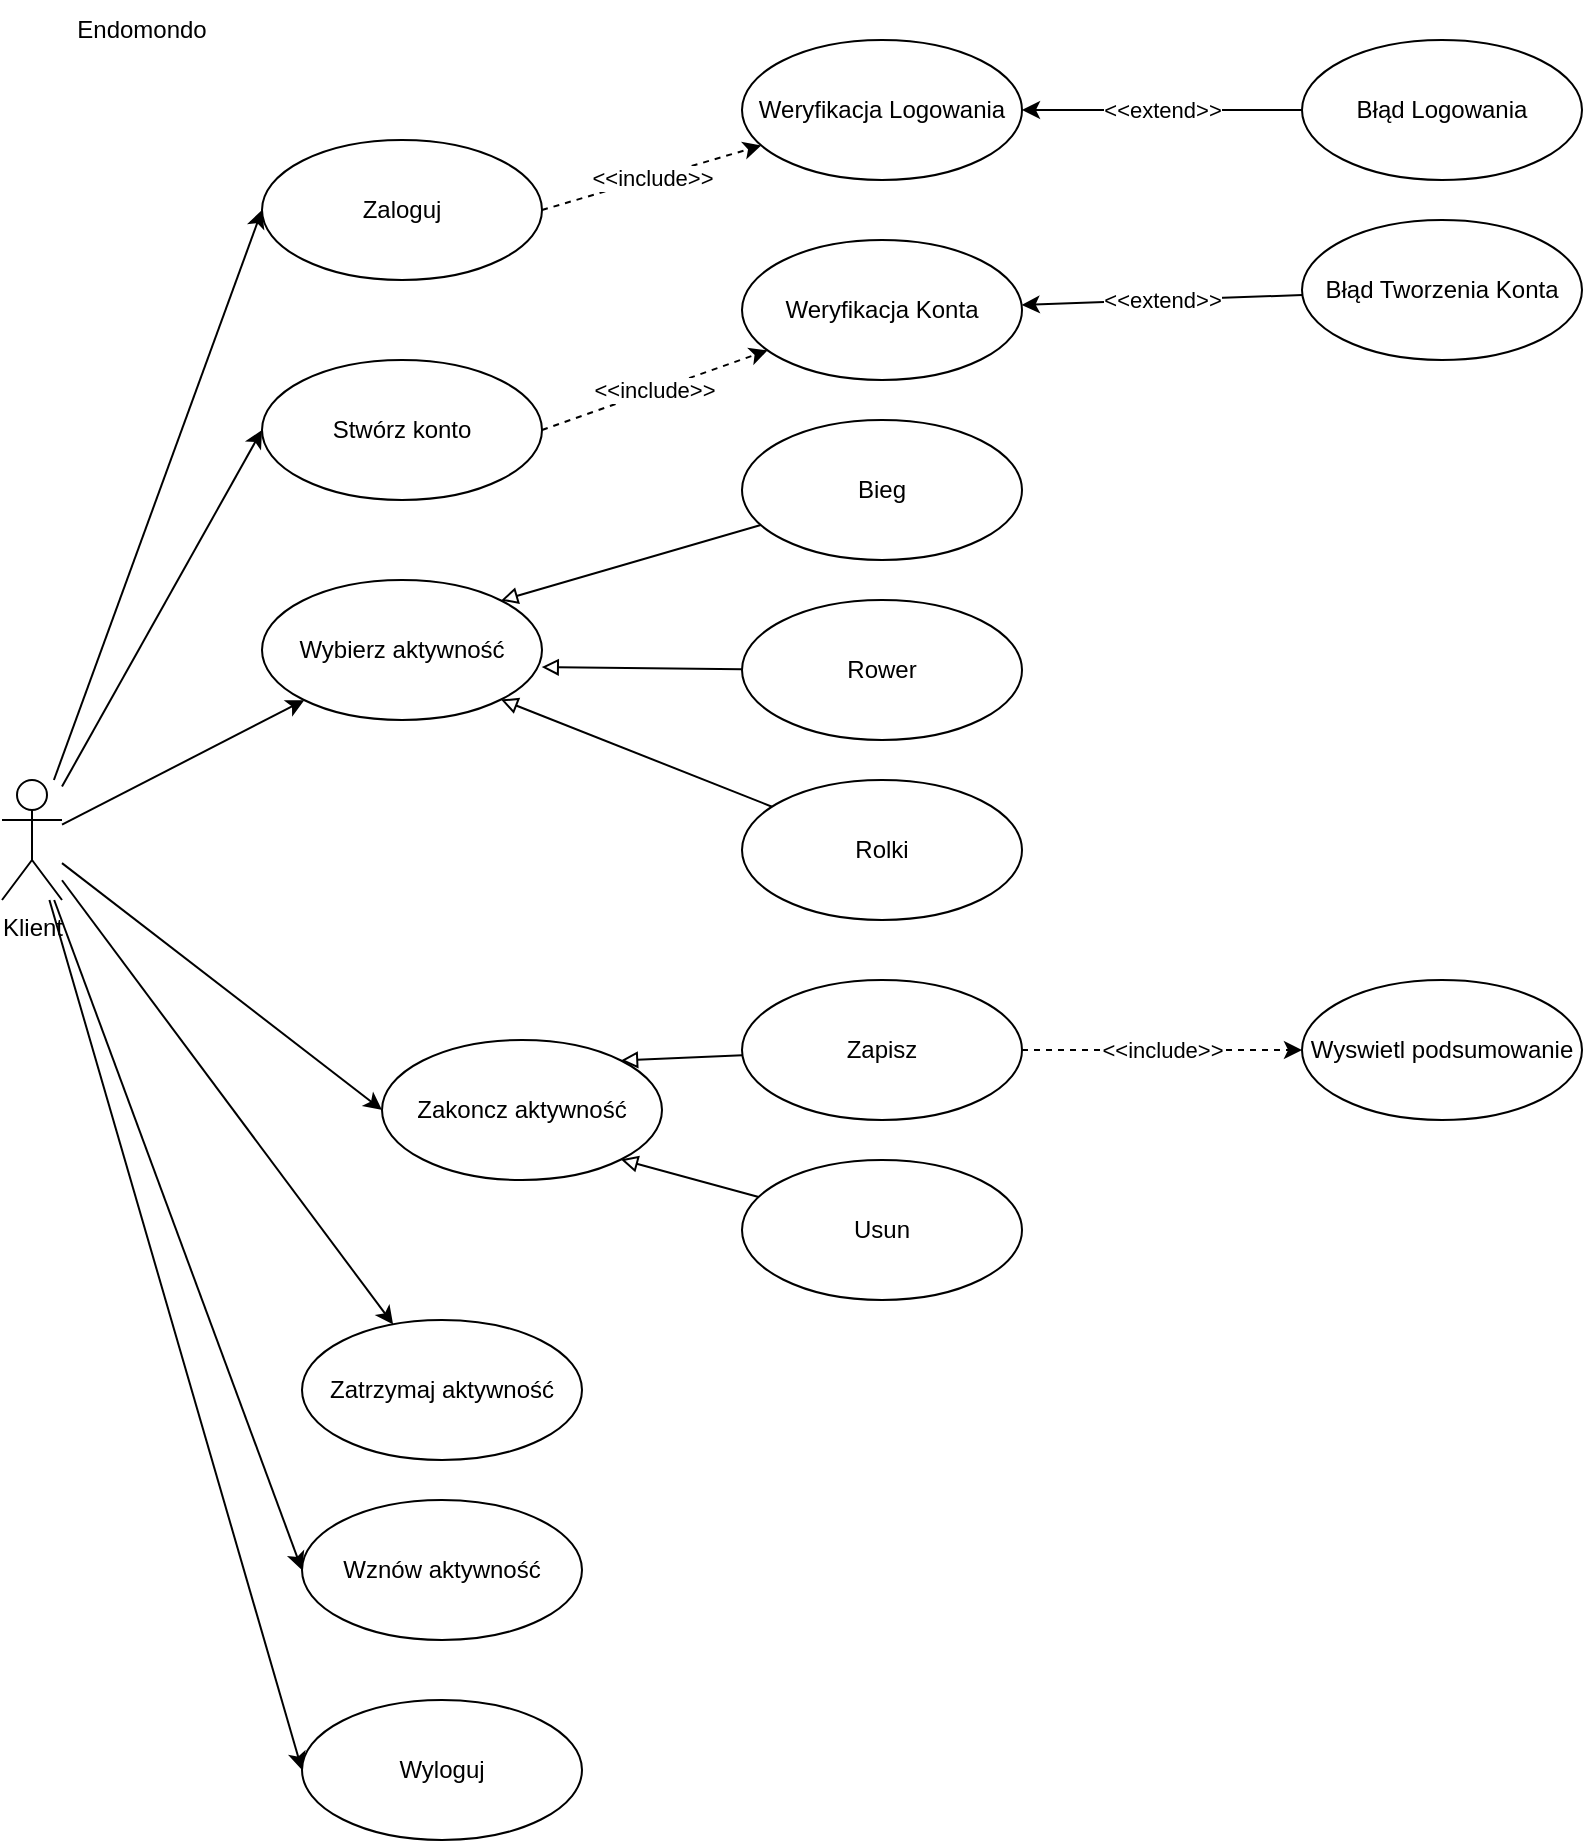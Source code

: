<mxfile version="22.0.8" type="github">
  <diagram name="Page-1" id="OJZ6qrbvp8AO6G9IM-0e">
    <mxGraphModel dx="949" dy="822" grid="1" gridSize="10" guides="1" tooltips="1" connect="1" arrows="1" fold="1" page="1" pageScale="1" pageWidth="827" pageHeight="1169" math="0" shadow="0">
      <root>
        <mxCell id="0" />
        <mxCell id="1" parent="0" />
        <mxCell id="ofrbrOU6WuKqBwXCUQYt-1" value="Endomondo" style="text;strokeColor=none;align=center;fillColor=none;html=1;verticalAlign=middle;whiteSpace=wrap;rounded=0;" vertex="1" parent="1">
          <mxGeometry x="10" y="10" width="140" height="30" as="geometry" />
        </mxCell>
        <mxCell id="ofrbrOU6WuKqBwXCUQYt-23" value="&amp;lt;&amp;lt;include&amp;gt;&amp;gt;" style="rounded=0;orthogonalLoop=1;jettySize=auto;html=1;dashed=1;exitX=1;exitY=0.5;exitDx=0;exitDy=0;" edge="1" parent="1" source="ofrbrOU6WuKqBwXCUQYt-2" target="ofrbrOU6WuKqBwXCUQYt-22">
          <mxGeometry x="-0.006" relative="1" as="geometry">
            <mxPoint as="offset" />
          </mxGeometry>
        </mxCell>
        <mxCell id="ofrbrOU6WuKqBwXCUQYt-2" value="Zaloguj" style="ellipse;whiteSpace=wrap;html=1;" vertex="1" parent="1">
          <mxGeometry x="140" y="80" width="140" height="70" as="geometry" />
        </mxCell>
        <mxCell id="ofrbrOU6WuKqBwXCUQYt-13" value="" style="rounded=0;orthogonalLoop=1;jettySize=auto;html=1;entryX=0;entryY=0.5;entryDx=0;entryDy=0;" edge="1" parent="1" source="ofrbrOU6WuKqBwXCUQYt-3" target="ofrbrOU6WuKqBwXCUQYt-2">
          <mxGeometry relative="1" as="geometry" />
        </mxCell>
        <mxCell id="ofrbrOU6WuKqBwXCUQYt-15" value="" style="rounded=0;orthogonalLoop=1;jettySize=auto;html=1;" edge="1" parent="1" source="ofrbrOU6WuKqBwXCUQYt-3" target="ofrbrOU6WuKqBwXCUQYt-8">
          <mxGeometry relative="1" as="geometry" />
        </mxCell>
        <mxCell id="ofrbrOU6WuKqBwXCUQYt-16" value="" style="rounded=0;orthogonalLoop=1;jettySize=auto;html=1;" edge="1" parent="1" source="ofrbrOU6WuKqBwXCUQYt-3" target="ofrbrOU6WuKqBwXCUQYt-9">
          <mxGeometry relative="1" as="geometry" />
        </mxCell>
        <mxCell id="ofrbrOU6WuKqBwXCUQYt-33" style="rounded=0;orthogonalLoop=1;jettySize=auto;html=1;entryX=0;entryY=0.5;entryDx=0;entryDy=0;" edge="1" parent="1" source="ofrbrOU6WuKqBwXCUQYt-3" target="ofrbrOU6WuKqBwXCUQYt-32">
          <mxGeometry relative="1" as="geometry" />
        </mxCell>
        <mxCell id="ofrbrOU6WuKqBwXCUQYt-40" style="rounded=0;orthogonalLoop=1;jettySize=auto;html=1;entryX=0;entryY=0.5;entryDx=0;entryDy=0;" edge="1" parent="1" source="ofrbrOU6WuKqBwXCUQYt-3" target="ofrbrOU6WuKqBwXCUQYt-11">
          <mxGeometry relative="1" as="geometry" />
        </mxCell>
        <mxCell id="ofrbrOU6WuKqBwXCUQYt-46" style="rounded=0;orthogonalLoop=1;jettySize=auto;html=1;entryX=0;entryY=0.5;entryDx=0;entryDy=0;" edge="1" parent="1" source="ofrbrOU6WuKqBwXCUQYt-3" target="ofrbrOU6WuKqBwXCUQYt-45">
          <mxGeometry relative="1" as="geometry" />
        </mxCell>
        <mxCell id="ofrbrOU6WuKqBwXCUQYt-48" style="rounded=0;orthogonalLoop=1;jettySize=auto;html=1;entryX=0;entryY=0.5;entryDx=0;entryDy=0;" edge="1" parent="1" source="ofrbrOU6WuKqBwXCUQYt-3" target="ofrbrOU6WuKqBwXCUQYt-47">
          <mxGeometry relative="1" as="geometry" />
        </mxCell>
        <mxCell id="ofrbrOU6WuKqBwXCUQYt-3" value="Klient" style="shape=umlActor;verticalLabelPosition=bottom;verticalAlign=top;html=1;outlineConnect=0;" vertex="1" parent="1">
          <mxGeometry x="10" y="400" width="30" height="60" as="geometry" />
        </mxCell>
        <mxCell id="ofrbrOU6WuKqBwXCUQYt-8" value="Zatrzymaj aktywność" style="ellipse;whiteSpace=wrap;html=1;" vertex="1" parent="1">
          <mxGeometry x="160" y="670" width="140" height="70" as="geometry" />
        </mxCell>
        <mxCell id="ofrbrOU6WuKqBwXCUQYt-9" value="Wybierz aktywność" style="ellipse;whiteSpace=wrap;html=1;" vertex="1" parent="1">
          <mxGeometry x="140" y="300" width="140" height="70" as="geometry" />
        </mxCell>
        <mxCell id="ofrbrOU6WuKqBwXCUQYt-11" value="Zakoncz aktywność" style="ellipse;whiteSpace=wrap;html=1;" vertex="1" parent="1">
          <mxGeometry x="200" y="530" width="140" height="70" as="geometry" />
        </mxCell>
        <mxCell id="ofrbrOU6WuKqBwXCUQYt-22" value="Weryfikacja Logowania" style="ellipse;whiteSpace=wrap;html=1;" vertex="1" parent="1">
          <mxGeometry x="380" y="30" width="140" height="70" as="geometry" />
        </mxCell>
        <mxCell id="ofrbrOU6WuKqBwXCUQYt-25" value="&amp;lt;&amp;lt;extend&amp;gt;&amp;gt;" style="rounded=0;orthogonalLoop=1;jettySize=auto;html=1;" edge="1" parent="1" source="ofrbrOU6WuKqBwXCUQYt-24" target="ofrbrOU6WuKqBwXCUQYt-22">
          <mxGeometry relative="1" as="geometry" />
        </mxCell>
        <mxCell id="ofrbrOU6WuKqBwXCUQYt-24" value="Błąd Logowania" style="ellipse;whiteSpace=wrap;html=1;" vertex="1" parent="1">
          <mxGeometry x="660" y="30" width="140" height="70" as="geometry" />
        </mxCell>
        <mxCell id="ofrbrOU6WuKqBwXCUQYt-28" style="rounded=0;orthogonalLoop=1;jettySize=auto;html=1;entryX=1;entryY=0;entryDx=0;entryDy=0;endArrow=block;endFill=0;" edge="1" parent="1" source="ofrbrOU6WuKqBwXCUQYt-26" target="ofrbrOU6WuKqBwXCUQYt-9">
          <mxGeometry relative="1" as="geometry" />
        </mxCell>
        <mxCell id="ofrbrOU6WuKqBwXCUQYt-26" value="Bieg" style="ellipse;whiteSpace=wrap;html=1;" vertex="1" parent="1">
          <mxGeometry x="380" y="220" width="140" height="70" as="geometry" />
        </mxCell>
        <mxCell id="ofrbrOU6WuKqBwXCUQYt-29" style="rounded=0;orthogonalLoop=1;jettySize=auto;html=1;endArrow=block;endFill=0;entryX=0.999;entryY=0.622;entryDx=0;entryDy=0;entryPerimeter=0;" edge="1" parent="1" source="ofrbrOU6WuKqBwXCUQYt-27" target="ofrbrOU6WuKqBwXCUQYt-9">
          <mxGeometry relative="1" as="geometry">
            <mxPoint x="280" y="325" as="targetPoint" />
          </mxGeometry>
        </mxCell>
        <mxCell id="ofrbrOU6WuKqBwXCUQYt-27" value="Rower" style="ellipse;whiteSpace=wrap;html=1;" vertex="1" parent="1">
          <mxGeometry x="380" y="310" width="140" height="70" as="geometry" />
        </mxCell>
        <mxCell id="ofrbrOU6WuKqBwXCUQYt-32" value="Stwórz konto" style="ellipse;whiteSpace=wrap;html=1;" vertex="1" parent="1">
          <mxGeometry x="140" y="190" width="140" height="70" as="geometry" />
        </mxCell>
        <mxCell id="ofrbrOU6WuKqBwXCUQYt-34" value="&amp;lt;&amp;lt;include&amp;gt;&amp;gt;" style="rounded=0;orthogonalLoop=1;jettySize=auto;html=1;dashed=1;exitX=1;exitY=0.5;exitDx=0;exitDy=0;" edge="1" parent="1" target="ofrbrOU6WuKqBwXCUQYt-35" source="ofrbrOU6WuKqBwXCUQYt-32">
          <mxGeometry x="-0.006" relative="1" as="geometry">
            <mxPoint x="390" y="330" as="sourcePoint" />
            <mxPoint as="offset" />
          </mxGeometry>
        </mxCell>
        <mxCell id="ofrbrOU6WuKqBwXCUQYt-35" value="Weryfikacja Konta" style="ellipse;whiteSpace=wrap;html=1;" vertex="1" parent="1">
          <mxGeometry x="380" y="130" width="140" height="70" as="geometry" />
        </mxCell>
        <mxCell id="ofrbrOU6WuKqBwXCUQYt-36" value="&amp;lt;&amp;lt;extend&amp;gt;&amp;gt;" style="rounded=0;orthogonalLoop=1;jettySize=auto;html=1;" edge="1" parent="1" source="ofrbrOU6WuKqBwXCUQYt-37" target="ofrbrOU6WuKqBwXCUQYt-35">
          <mxGeometry relative="1" as="geometry" />
        </mxCell>
        <mxCell id="ofrbrOU6WuKqBwXCUQYt-37" value="Błąd Tworzenia Konta" style="ellipse;whiteSpace=wrap;html=1;" vertex="1" parent="1">
          <mxGeometry x="660" y="120" width="140" height="70" as="geometry" />
        </mxCell>
        <mxCell id="ofrbrOU6WuKqBwXCUQYt-39" style="rounded=0;orthogonalLoop=1;jettySize=auto;html=1;entryX=1;entryY=1;entryDx=0;entryDy=0;endArrow=block;endFill=0;" edge="1" parent="1" source="ofrbrOU6WuKqBwXCUQYt-38" target="ofrbrOU6WuKqBwXCUQYt-9">
          <mxGeometry relative="1" as="geometry" />
        </mxCell>
        <mxCell id="ofrbrOU6WuKqBwXCUQYt-38" value="Rolki" style="ellipse;whiteSpace=wrap;html=1;" vertex="1" parent="1">
          <mxGeometry x="380" y="400" width="140" height="70" as="geometry" />
        </mxCell>
        <mxCell id="ofrbrOU6WuKqBwXCUQYt-43" style="rounded=0;orthogonalLoop=1;jettySize=auto;html=1;entryX=1;entryY=0;entryDx=0;entryDy=0;endArrow=block;endFill=0;" edge="1" parent="1" source="ofrbrOU6WuKqBwXCUQYt-41" target="ofrbrOU6WuKqBwXCUQYt-11">
          <mxGeometry relative="1" as="geometry" />
        </mxCell>
        <mxCell id="ofrbrOU6WuKqBwXCUQYt-54" value="&amp;lt;&amp;lt;include&amp;gt;&amp;gt;" style="edgeStyle=orthogonalEdgeStyle;rounded=0;orthogonalLoop=1;jettySize=auto;html=1;entryX=0;entryY=0.5;entryDx=0;entryDy=0;dashed=1;" edge="1" parent="1" source="ofrbrOU6WuKqBwXCUQYt-41" target="ofrbrOU6WuKqBwXCUQYt-52">
          <mxGeometry relative="1" as="geometry" />
        </mxCell>
        <mxCell id="ofrbrOU6WuKqBwXCUQYt-41" value="Zapisz" style="ellipse;whiteSpace=wrap;html=1;" vertex="1" parent="1">
          <mxGeometry x="380" y="500" width="140" height="70" as="geometry" />
        </mxCell>
        <mxCell id="ofrbrOU6WuKqBwXCUQYt-44" style="rounded=0;orthogonalLoop=1;jettySize=auto;html=1;entryX=1;entryY=1;entryDx=0;entryDy=0;endArrow=block;endFill=0;" edge="1" parent="1" source="ofrbrOU6WuKqBwXCUQYt-42" target="ofrbrOU6WuKqBwXCUQYt-11">
          <mxGeometry relative="1" as="geometry" />
        </mxCell>
        <mxCell id="ofrbrOU6WuKqBwXCUQYt-42" value="Usun" style="ellipse;whiteSpace=wrap;html=1;" vertex="1" parent="1">
          <mxGeometry x="380" y="590" width="140" height="70" as="geometry" />
        </mxCell>
        <mxCell id="ofrbrOU6WuKqBwXCUQYt-45" value="Wznów aktywność" style="ellipse;whiteSpace=wrap;html=1;" vertex="1" parent="1">
          <mxGeometry x="160" y="760" width="140" height="70" as="geometry" />
        </mxCell>
        <mxCell id="ofrbrOU6WuKqBwXCUQYt-47" value="Wyloguj" style="ellipse;whiteSpace=wrap;html=1;" vertex="1" parent="1">
          <mxGeometry x="160" y="860" width="140" height="70" as="geometry" />
        </mxCell>
        <mxCell id="ofrbrOU6WuKqBwXCUQYt-52" value="Wyswietl podsumowanie" style="ellipse;whiteSpace=wrap;html=1;" vertex="1" parent="1">
          <mxGeometry x="660" y="500" width="140" height="70" as="geometry" />
        </mxCell>
      </root>
    </mxGraphModel>
  </diagram>
</mxfile>

